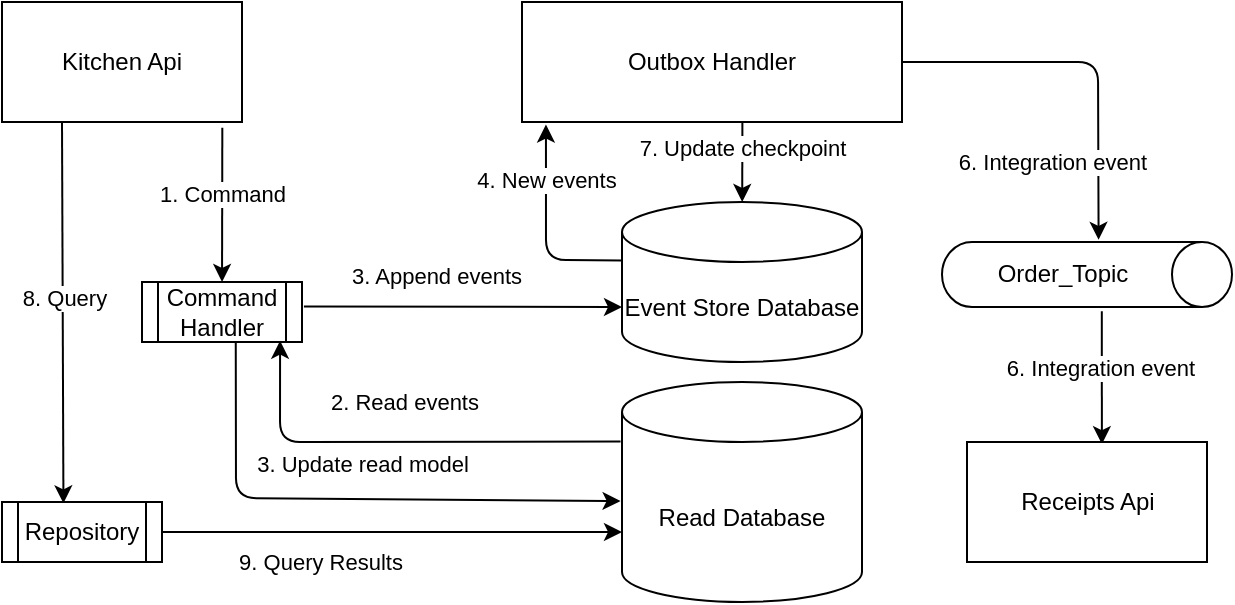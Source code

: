 <mxfile>
    <diagram id="WDvoBEK5SS2Z9FpVWY0S" name="Page-1">
        <mxGraphModel dx="1382" dy="419" grid="1" gridSize="10" guides="1" tooltips="1" connect="1" arrows="1" fold="1" page="1" pageScale="1" pageWidth="827" pageHeight="1169" math="0" shadow="0">
            <root>
                <mxCell id="0"/>
                <mxCell id="1" parent="0"/>
                <mxCell id="24" value="4. New events" style="edgeStyle=none;html=1;exitX=0;exitY=0.365;exitDx=0;exitDy=0;exitPerimeter=0;entryX=0.063;entryY=1.021;entryDx=0;entryDy=0;entryPerimeter=0;" parent="1" source="37" target="23" edge="1">
                    <mxGeometry x="0.478" relative="1" as="geometry">
                        <mxPoint x="350" y="190" as="sourcePoint"/>
                        <mxPoint x="300" y="70" as="targetPoint"/>
                        <Array as="points">
                            <mxPoint x="322" y="179"/>
                        </Array>
                        <mxPoint as="offset"/>
                    </mxGeometry>
                </mxCell>
                <mxCell id="16" style="edgeStyle=none;html=1;exitX=0.918;exitY=1.047;exitDx=0;exitDy=0;exitPerimeter=0;" parent="1" source="18" target="19" edge="1">
                    <mxGeometry relative="1" as="geometry">
                        <mxPoint x="120" y="230" as="targetPoint"/>
                    </mxGeometry>
                </mxCell>
                <mxCell id="32" value="1. Command" style="edgeLabel;html=1;align=center;verticalAlign=middle;resizable=0;points=[];" parent="16" vertex="1" connectable="0">
                    <mxGeometry x="-0.108" y="1" relative="1" as="geometry">
                        <mxPoint x="-1" y="-2" as="offset"/>
                    </mxGeometry>
                </mxCell>
                <mxCell id="17" style="edgeStyle=none;html=1;entryX=0.384;entryY=0.022;entryDx=0;entryDy=0;exitX=0.25;exitY=1;exitDx=0;exitDy=0;entryPerimeter=0;" parent="1" source="18" target="22" edge="1">
                    <mxGeometry relative="1" as="geometry"/>
                </mxCell>
                <mxCell id="33" value="8. Query" style="edgeLabel;html=1;align=center;verticalAlign=middle;resizable=0;points=[];" parent="17" vertex="1" connectable="0">
                    <mxGeometry x="-0.076" relative="1" as="geometry">
                        <mxPoint as="offset"/>
                    </mxGeometry>
                </mxCell>
                <mxCell id="18" value="&lt;span&gt;Kitchen Api&lt;/span&gt;" style="rounded=0;whiteSpace=wrap;html=1;" parent="1" vertex="1">
                    <mxGeometry x="50" y="50" width="120" height="60" as="geometry"/>
                </mxCell>
                <mxCell id="59" style="edgeStyle=none;html=1;entryX=0;entryY=0;entryDx=0;entryDy=52.5;entryPerimeter=0;exitX=1.012;exitY=0.41;exitDx=0;exitDy=0;exitPerimeter=0;" edge="1" parent="1" source="19" target="37">
                    <mxGeometry relative="1" as="geometry">
                        <mxPoint x="210" y="203" as="sourcePoint"/>
                        <mxPoint x="340" y="205" as="targetPoint"/>
                    </mxGeometry>
                </mxCell>
                <mxCell id="63" value="3. Append events" style="edgeLabel;html=1;align=center;verticalAlign=middle;resizable=0;points=[];" vertex="1" connectable="0" parent="59">
                    <mxGeometry x="-0.176" relative="1" as="geometry">
                        <mxPoint y="-16" as="offset"/>
                    </mxGeometry>
                </mxCell>
                <mxCell id="19" value="Command Handler" style="shape=process;whiteSpace=wrap;html=1;backgroundOutline=1;" parent="1" vertex="1">
                    <mxGeometry x="120" y="190" width="80" height="30" as="geometry"/>
                </mxCell>
                <mxCell id="21" value="9. Query Results" style="edgeStyle=none;html=1;exitX=1;exitY=0.5;exitDx=0;exitDy=0;entryX=0;entryY=0;entryDx=0;entryDy=75;entryPerimeter=0;" parent="1" source="22" target="52" edge="1">
                    <mxGeometry x="-0.316" y="-15" relative="1" as="geometry">
                        <mxPoint as="offset"/>
                        <mxPoint x="130" y="250" as="sourcePoint"/>
                        <mxPoint x="280" y="315" as="targetPoint"/>
                    </mxGeometry>
                </mxCell>
                <mxCell id="22" value="Repository" style="shape=process;whiteSpace=wrap;html=1;backgroundOutline=1;" parent="1" vertex="1">
                    <mxGeometry x="50" y="300" width="80" height="30" as="geometry"/>
                </mxCell>
                <mxCell id="57" style="edgeStyle=none;html=1;exitX=0.58;exitY=0.999;exitDx=0;exitDy=0;exitPerimeter=0;" parent="1" source="23" target="37" edge="1">
                    <mxGeometry relative="1" as="geometry">
                        <mxPoint x="420" y="120" as="sourcePoint"/>
                    </mxGeometry>
                </mxCell>
                <mxCell id="58" value="&lt;span style=&quot;font-family: &amp;#34;helvetica&amp;#34;&quot;&gt;7. Update checkpoint&lt;/span&gt;" style="edgeLabel;html=1;align=center;verticalAlign=middle;resizable=0;points=[];" parent="57" vertex="1" connectable="0">
                    <mxGeometry x="-0.352" relative="1" as="geometry">
                        <mxPoint as="offset"/>
                    </mxGeometry>
                </mxCell>
                <mxCell id="23" value="&lt;span&gt;Outbox Handler&lt;/span&gt;" style="rounded=0;whiteSpace=wrap;html=1;" parent="1" vertex="1">
                    <mxGeometry x="310" y="50" width="190" height="60" as="geometry"/>
                </mxCell>
                <mxCell id="41" style="edgeStyle=none;html=1;entryX=-0.033;entryY=0.46;entryDx=0;entryDy=0;entryPerimeter=0;exitX=1;exitY=0.5;exitDx=0;exitDy=0;" parent="1" source="23" target="38" edge="1">
                    <mxGeometry relative="1" as="geometry">
                        <mxPoint x="630" y="80" as="sourcePoint"/>
                        <Array as="points">
                            <mxPoint x="598" y="80"/>
                        </Array>
                    </mxGeometry>
                </mxCell>
                <mxCell id="44" value="6. Integration event" style="edgeLabel;html=1;align=center;verticalAlign=middle;resizable=0;points=[];" parent="41" vertex="1" connectable="0">
                    <mxGeometry x="-0.287" relative="1" as="geometry">
                        <mxPoint x="8" y="50" as="offset"/>
                    </mxGeometry>
                </mxCell>
                <mxCell id="53" style="edgeStyle=none;html=1;exitX=0.586;exitY=1.014;exitDx=0;exitDy=0;exitPerimeter=0;entryX=-0.006;entryY=0.541;entryDx=0;entryDy=0;entryPerimeter=0;" parent="1" source="19" target="52" edge="1">
                    <mxGeometry relative="1" as="geometry">
                        <mxPoint x="549" y="120" as="sourcePoint"/>
                        <Array as="points">
                            <mxPoint x="167" y="298"/>
                        </Array>
                        <mxPoint x="300" y="280" as="targetPoint"/>
                    </mxGeometry>
                </mxCell>
                <mxCell id="54" value="3. Update read model" style="edgeLabel;html=1;align=center;verticalAlign=middle;resizable=0;points=[];" parent="53" vertex="1" connectable="0">
                    <mxGeometry x="0.632" y="-1" relative="1" as="geometry">
                        <mxPoint x="-80" y="-19" as="offset"/>
                    </mxGeometry>
                </mxCell>
                <mxCell id="37" value="Event Store Database" style="shape=cylinder3;whiteSpace=wrap;html=1;boundedLbl=1;backgroundOutline=1;size=15;" parent="1" vertex="1">
                    <mxGeometry x="360" y="150" width="120" height="80" as="geometry"/>
                </mxCell>
                <mxCell id="43" style="edgeStyle=none;html=1;exitX=1.066;exitY=0.449;exitDx=0;exitDy=0;exitPerimeter=0;entryX=0.562;entryY=0.018;entryDx=0;entryDy=0;entryPerimeter=0;" parent="1" source="38" target="42" edge="1">
                    <mxGeometry relative="1" as="geometry">
                        <mxPoint x="549.75" y="250" as="targetPoint"/>
                    </mxGeometry>
                </mxCell>
                <mxCell id="45" value="6. Integration event" style="edgeLabel;html=1;align=center;verticalAlign=middle;resizable=0;points=[];" parent="43" vertex="1" connectable="0">
                    <mxGeometry x="-0.163" y="-1" relative="1" as="geometry">
                        <mxPoint as="offset"/>
                    </mxGeometry>
                </mxCell>
                <mxCell id="38" value="Order_Topic" style="shape=cylinder3;whiteSpace=wrap;html=1;boundedLbl=1;backgroundOutline=1;size=15;rotation=0;flipV=0;flipH=0;direction=south;" parent="1" vertex="1">
                    <mxGeometry x="520" y="170" width="145" height="32.5" as="geometry"/>
                </mxCell>
                <mxCell id="42" value="&lt;span&gt;Receipts Api&lt;/span&gt;" style="rounded=0;whiteSpace=wrap;html=1;" parent="1" vertex="1">
                    <mxGeometry x="532.5" y="270" width="120" height="60" as="geometry"/>
                </mxCell>
                <mxCell id="60" style="edgeStyle=none;html=1;entryX=0.863;entryY=0.979;entryDx=0;entryDy=0;entryPerimeter=0;exitX=-0.006;exitY=0.271;exitDx=0;exitDy=0;exitPerimeter=0;" edge="1" parent="1" source="52" target="19">
                    <mxGeometry relative="1" as="geometry">
                        <mxPoint x="350" y="280" as="sourcePoint"/>
                        <Array as="points">
                            <mxPoint x="189" y="270"/>
                        </Array>
                    </mxGeometry>
                </mxCell>
                <mxCell id="61" value="&lt;div&gt;2. Read events&lt;/div&gt;" style="edgeLabel;html=1;align=center;verticalAlign=middle;resizable=0;points=[];" vertex="1" connectable="0" parent="60">
                    <mxGeometry x="0.215" y="-2" relative="1" as="geometry">
                        <mxPoint x="25" y="-18" as="offset"/>
                    </mxGeometry>
                </mxCell>
                <mxCell id="52" value="Read Database" style="shape=cylinder3;whiteSpace=wrap;html=1;boundedLbl=1;backgroundOutline=1;size=15;" parent="1" vertex="1">
                    <mxGeometry x="360" y="240" width="120" height="110" as="geometry"/>
                </mxCell>
            </root>
        </mxGraphModel>
    </diagram>
</mxfile>